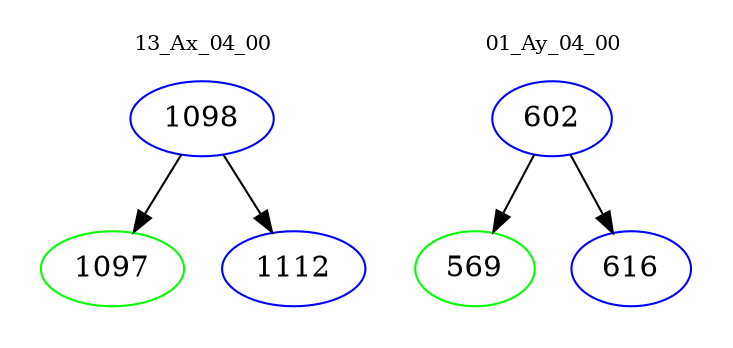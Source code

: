 digraph{
subgraph cluster_0 {
color = white
label = "13_Ax_04_00";
fontsize=10;
T0_1098 [label="1098", color="blue"]
T0_1098 -> T0_1097 [color="black"]
T0_1097 [label="1097", color="green"]
T0_1098 -> T0_1112 [color="black"]
T0_1112 [label="1112", color="blue"]
}
subgraph cluster_1 {
color = white
label = "01_Ay_04_00";
fontsize=10;
T1_602 [label="602", color="blue"]
T1_602 -> T1_569 [color="black"]
T1_569 [label="569", color="green"]
T1_602 -> T1_616 [color="black"]
T1_616 [label="616", color="blue"]
}
}

